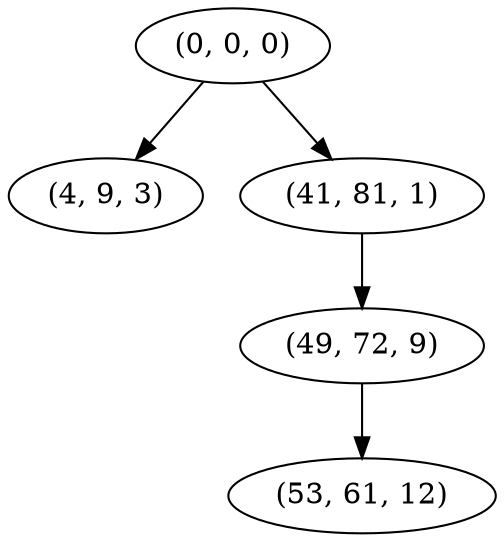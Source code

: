 digraph tree {
    "(0, 0, 0)";
    "(4, 9, 3)";
    "(41, 81, 1)";
    "(49, 72, 9)";
    "(53, 61, 12)";
    "(0, 0, 0)" -> "(4, 9, 3)";
    "(0, 0, 0)" -> "(41, 81, 1)";
    "(41, 81, 1)" -> "(49, 72, 9)";
    "(49, 72, 9)" -> "(53, 61, 12)";
}
